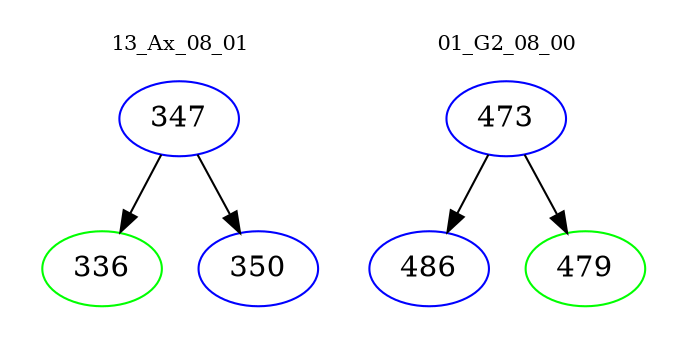 digraph{
subgraph cluster_0 {
color = white
label = "13_Ax_08_01";
fontsize=10;
T0_347 [label="347", color="blue"]
T0_347 -> T0_336 [color="black"]
T0_336 [label="336", color="green"]
T0_347 -> T0_350 [color="black"]
T0_350 [label="350", color="blue"]
}
subgraph cluster_1 {
color = white
label = "01_G2_08_00";
fontsize=10;
T1_473 [label="473", color="blue"]
T1_473 -> T1_486 [color="black"]
T1_486 [label="486", color="blue"]
T1_473 -> T1_479 [color="black"]
T1_479 [label="479", color="green"]
}
}
